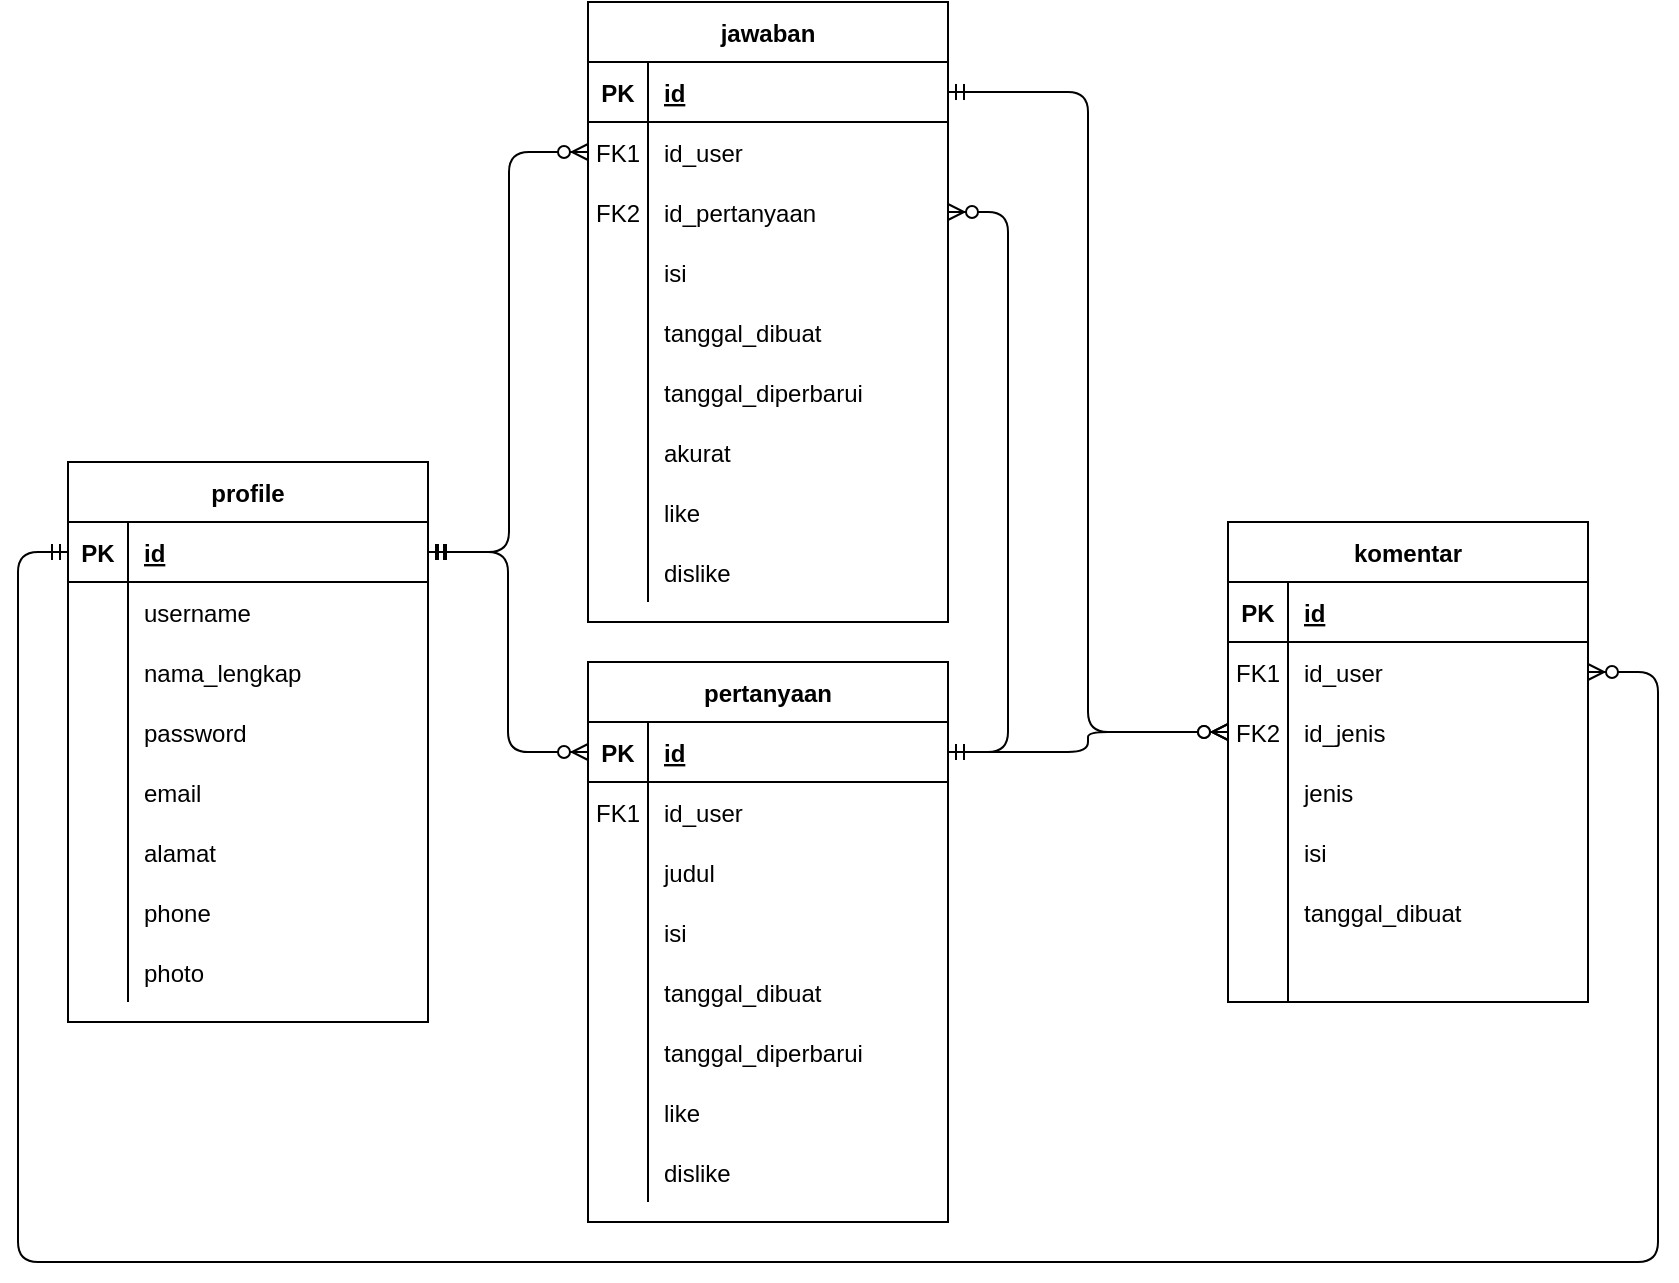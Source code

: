<mxfile version="13.5.9" type="github">
  <diagram id="R2lEEEUBdFMjLlhIrx00" name="Page-1">
    <mxGraphModel dx="2272" dy="832" grid="1" gridSize="10" guides="1" tooltips="1" connect="1" arrows="1" fold="1" page="1" pageScale="1" pageWidth="850" pageHeight="1100" math="0" shadow="0" extFonts="Permanent Marker^https://fonts.googleapis.com/css?family=Permanent+Marker">
      <root>
        <mxCell id="0" />
        <mxCell id="1" parent="0" />
        <mxCell id="hUfFqboqBr61ed0U_pwo-313" value="" style="edgeStyle=elbowEdgeStyle;fontSize=12;html=1;endArrow=ERzeroToMany;startArrow=ERmandOne;entryX=0;entryY=0.5;entryDx=0;entryDy=0;" edge="1" parent="1" source="hUfFqboqBr61ed0U_pwo-174" target="hUfFqboqBr61ed0U_pwo-225">
          <mxGeometry width="100" height="100" relative="1" as="geometry">
            <mxPoint x="25" y="400" as="sourcePoint" />
            <mxPoint x="125" y="300" as="targetPoint" />
          </mxGeometry>
        </mxCell>
        <mxCell id="hUfFqboqBr61ed0U_pwo-314" value="" style="edgeStyle=elbowEdgeStyle;fontSize=12;html=1;endArrow=ERzeroToMany;startArrow=ERmandOne;entryX=0;entryY=0.5;entryDx=0;entryDy=0;" edge="1" parent="1" target="hUfFqboqBr61ed0U_pwo-273">
          <mxGeometry width="100" height="100" relative="1" as="geometry">
            <mxPoint x="36" y="305" as="sourcePoint" />
            <mxPoint x="145" y="360" as="targetPoint" />
          </mxGeometry>
        </mxCell>
        <mxCell id="hUfFqboqBr61ed0U_pwo-315" value="" style="edgeStyle=entityRelationEdgeStyle;fontSize=12;html=1;endArrow=ERzeroToMany;startArrow=ERmandOne;exitX=1;exitY=0.5;exitDx=0;exitDy=0;" edge="1" parent="1" source="hUfFqboqBr61ed0U_pwo-225" target="hUfFqboqBr61ed0U_pwo-266">
          <mxGeometry width="100" height="100" relative="1" as="geometry">
            <mxPoint x="335" y="480" as="sourcePoint" />
            <mxPoint x="435" y="380" as="targetPoint" />
          </mxGeometry>
        </mxCell>
        <mxCell id="hUfFqboqBr61ed0U_pwo-317" value="" style="edgeStyle=elbowEdgeStyle;fontSize=12;html=1;endArrow=ERzeroToMany;startArrow=ERmandOne;exitX=1;exitY=0.5;exitDx=0;exitDy=0;entryX=0;entryY=0.5;entryDx=0;entryDy=0;" edge="1" parent="1" source="hUfFqboqBr61ed0U_pwo-225" target="hUfFqboqBr61ed0U_pwo-302">
          <mxGeometry width="100" height="100" relative="1" as="geometry">
            <mxPoint x="335" y="480" as="sourcePoint" />
            <mxPoint x="435" y="380" as="targetPoint" />
          </mxGeometry>
        </mxCell>
        <mxCell id="hUfFqboqBr61ed0U_pwo-318" value="" style="edgeStyle=elbowEdgeStyle;fontSize=12;html=1;endArrow=ERzeroToMany;startArrow=ERmandOne;exitX=1;exitY=0.5;exitDx=0;exitDy=0;entryX=0;entryY=0.5;entryDx=0;entryDy=0;" edge="1" parent="1" source="hUfFqboqBr61ed0U_pwo-254" target="hUfFqboqBr61ed0U_pwo-302">
          <mxGeometry width="100" height="100" relative="1" as="geometry">
            <mxPoint x="355" y="220" as="sourcePoint" />
            <mxPoint x="455" y="120" as="targetPoint" />
          </mxGeometry>
        </mxCell>
        <mxCell id="hUfFqboqBr61ed0U_pwo-173" value="profile" style="shape=table;startSize=30;container=1;collapsible=1;childLayout=tableLayout;fixedRows=1;rowLines=0;fontStyle=1;align=center;resizeLast=1;" vertex="1" parent="1">
          <mxGeometry x="-145" y="260" width="180" height="280" as="geometry" />
        </mxCell>
        <mxCell id="hUfFqboqBr61ed0U_pwo-174" value="" style="shape=partialRectangle;collapsible=0;dropTarget=0;pointerEvents=0;fillColor=none;top=0;left=0;bottom=1;right=0;points=[[0,0.5],[1,0.5]];portConstraint=eastwest;" vertex="1" parent="hUfFqboqBr61ed0U_pwo-173">
          <mxGeometry y="30" width="180" height="30" as="geometry" />
        </mxCell>
        <mxCell id="hUfFqboqBr61ed0U_pwo-175" value="PK" style="shape=partialRectangle;connectable=0;fillColor=none;top=0;left=0;bottom=0;right=0;fontStyle=1;overflow=hidden;" vertex="1" parent="hUfFqboqBr61ed0U_pwo-174">
          <mxGeometry width="30" height="30" as="geometry" />
        </mxCell>
        <mxCell id="hUfFqboqBr61ed0U_pwo-176" value="id" style="shape=partialRectangle;connectable=0;fillColor=none;top=0;left=0;bottom=0;right=0;align=left;spacingLeft=6;fontStyle=5;overflow=hidden;" vertex="1" parent="hUfFqboqBr61ed0U_pwo-174">
          <mxGeometry x="30" width="150" height="30" as="geometry" />
        </mxCell>
        <mxCell id="hUfFqboqBr61ed0U_pwo-177" value="" style="shape=partialRectangle;collapsible=0;dropTarget=0;pointerEvents=0;fillColor=none;top=0;left=0;bottom=0;right=0;points=[[0,0.5],[1,0.5]];portConstraint=eastwest;" vertex="1" parent="hUfFqboqBr61ed0U_pwo-173">
          <mxGeometry y="60" width="180" height="30" as="geometry" />
        </mxCell>
        <mxCell id="hUfFqboqBr61ed0U_pwo-178" value="" style="shape=partialRectangle;connectable=0;fillColor=none;top=0;left=0;bottom=0;right=0;editable=1;overflow=hidden;" vertex="1" parent="hUfFqboqBr61ed0U_pwo-177">
          <mxGeometry width="30" height="30" as="geometry" />
        </mxCell>
        <mxCell id="hUfFqboqBr61ed0U_pwo-179" value="username" style="shape=partialRectangle;connectable=0;fillColor=none;top=0;left=0;bottom=0;right=0;align=left;spacingLeft=6;overflow=hidden;" vertex="1" parent="hUfFqboqBr61ed0U_pwo-177">
          <mxGeometry x="30" width="150" height="30" as="geometry" />
        </mxCell>
        <mxCell id="hUfFqboqBr61ed0U_pwo-180" value="" style="shape=partialRectangle;collapsible=0;dropTarget=0;pointerEvents=0;fillColor=none;top=0;left=0;bottom=0;right=0;points=[[0,0.5],[1,0.5]];portConstraint=eastwest;" vertex="1" parent="hUfFqboqBr61ed0U_pwo-173">
          <mxGeometry y="90" width="180" height="30" as="geometry" />
        </mxCell>
        <mxCell id="hUfFqboqBr61ed0U_pwo-181" value="" style="shape=partialRectangle;connectable=0;fillColor=none;top=0;left=0;bottom=0;right=0;editable=1;overflow=hidden;" vertex="1" parent="hUfFqboqBr61ed0U_pwo-180">
          <mxGeometry width="30" height="30" as="geometry" />
        </mxCell>
        <mxCell id="hUfFqboqBr61ed0U_pwo-182" value="nama_lengkap" style="shape=partialRectangle;connectable=0;fillColor=none;top=0;left=0;bottom=0;right=0;align=left;spacingLeft=6;overflow=hidden;" vertex="1" parent="hUfFqboqBr61ed0U_pwo-180">
          <mxGeometry x="30" width="150" height="30" as="geometry" />
        </mxCell>
        <mxCell id="hUfFqboqBr61ed0U_pwo-212" value="" style="shape=partialRectangle;collapsible=0;dropTarget=0;pointerEvents=0;fillColor=none;top=0;left=0;bottom=0;right=0;points=[[0,0.5],[1,0.5]];portConstraint=eastwest;" vertex="1" parent="hUfFqboqBr61ed0U_pwo-173">
          <mxGeometry y="120" width="180" height="30" as="geometry" />
        </mxCell>
        <mxCell id="hUfFqboqBr61ed0U_pwo-213" value="" style="shape=partialRectangle;connectable=0;fillColor=none;top=0;left=0;bottom=0;right=0;editable=1;overflow=hidden;" vertex="1" parent="hUfFqboqBr61ed0U_pwo-212">
          <mxGeometry width="30" height="30" as="geometry" />
        </mxCell>
        <mxCell id="hUfFqboqBr61ed0U_pwo-214" value="password" style="shape=partialRectangle;connectable=0;fillColor=none;top=0;left=0;bottom=0;right=0;align=left;spacingLeft=6;overflow=hidden;" vertex="1" parent="hUfFqboqBr61ed0U_pwo-212">
          <mxGeometry x="30" width="150" height="30" as="geometry" />
        </mxCell>
        <mxCell id="hUfFqboqBr61ed0U_pwo-215" value="" style="shape=partialRectangle;collapsible=0;dropTarget=0;pointerEvents=0;fillColor=none;top=0;left=0;bottom=0;right=0;points=[[0,0.5],[1,0.5]];portConstraint=eastwest;" vertex="1" parent="hUfFqboqBr61ed0U_pwo-173">
          <mxGeometry y="150" width="180" height="30" as="geometry" />
        </mxCell>
        <mxCell id="hUfFqboqBr61ed0U_pwo-216" value="" style="shape=partialRectangle;connectable=0;fillColor=none;top=0;left=0;bottom=0;right=0;editable=1;overflow=hidden;" vertex="1" parent="hUfFqboqBr61ed0U_pwo-215">
          <mxGeometry width="30" height="30" as="geometry" />
        </mxCell>
        <mxCell id="hUfFqboqBr61ed0U_pwo-217" value="email" style="shape=partialRectangle;connectable=0;fillColor=none;top=0;left=0;bottom=0;right=0;align=left;spacingLeft=6;overflow=hidden;" vertex="1" parent="hUfFqboqBr61ed0U_pwo-215">
          <mxGeometry x="30" width="150" height="30" as="geometry" />
        </mxCell>
        <mxCell id="hUfFqboqBr61ed0U_pwo-218" value="" style="shape=partialRectangle;collapsible=0;dropTarget=0;pointerEvents=0;fillColor=none;top=0;left=0;bottom=0;right=0;points=[[0,0.5],[1,0.5]];portConstraint=eastwest;" vertex="1" parent="hUfFqboqBr61ed0U_pwo-173">
          <mxGeometry y="180" width="180" height="30" as="geometry" />
        </mxCell>
        <mxCell id="hUfFqboqBr61ed0U_pwo-219" value="" style="shape=partialRectangle;connectable=0;fillColor=none;top=0;left=0;bottom=0;right=0;editable=1;overflow=hidden;" vertex="1" parent="hUfFqboqBr61ed0U_pwo-218">
          <mxGeometry width="30" height="30" as="geometry" />
        </mxCell>
        <mxCell id="hUfFqboqBr61ed0U_pwo-220" value="alamat" style="shape=partialRectangle;connectable=0;fillColor=none;top=0;left=0;bottom=0;right=0;align=left;spacingLeft=6;overflow=hidden;" vertex="1" parent="hUfFqboqBr61ed0U_pwo-218">
          <mxGeometry x="30" width="150" height="30" as="geometry" />
        </mxCell>
        <mxCell id="hUfFqboqBr61ed0U_pwo-221" value="" style="shape=partialRectangle;collapsible=0;dropTarget=0;pointerEvents=0;fillColor=none;top=0;left=0;bottom=0;right=0;points=[[0,0.5],[1,0.5]];portConstraint=eastwest;" vertex="1" parent="hUfFqboqBr61ed0U_pwo-173">
          <mxGeometry y="210" width="180" height="30" as="geometry" />
        </mxCell>
        <mxCell id="hUfFqboqBr61ed0U_pwo-222" value="" style="shape=partialRectangle;connectable=0;fillColor=none;top=0;left=0;bottom=0;right=0;editable=1;overflow=hidden;" vertex="1" parent="hUfFqboqBr61ed0U_pwo-221">
          <mxGeometry width="30" height="30" as="geometry" />
        </mxCell>
        <mxCell id="hUfFqboqBr61ed0U_pwo-223" value="phone" style="shape=partialRectangle;connectable=0;fillColor=none;top=0;left=0;bottom=0;right=0;align=left;spacingLeft=6;overflow=hidden;" vertex="1" parent="hUfFqboqBr61ed0U_pwo-221">
          <mxGeometry x="30" width="150" height="30" as="geometry" />
        </mxCell>
        <mxCell id="hUfFqboqBr61ed0U_pwo-183" value="" style="shape=partialRectangle;collapsible=0;dropTarget=0;pointerEvents=0;fillColor=none;top=0;left=0;bottom=0;right=0;points=[[0,0.5],[1,0.5]];portConstraint=eastwest;" vertex="1" parent="hUfFqboqBr61ed0U_pwo-173">
          <mxGeometry y="240" width="180" height="30" as="geometry" />
        </mxCell>
        <mxCell id="hUfFqboqBr61ed0U_pwo-184" value="" style="shape=partialRectangle;connectable=0;fillColor=none;top=0;left=0;bottom=0;right=0;editable=1;overflow=hidden;" vertex="1" parent="hUfFqboqBr61ed0U_pwo-183">
          <mxGeometry width="30" height="30" as="geometry" />
        </mxCell>
        <mxCell id="hUfFqboqBr61ed0U_pwo-185" value="photo" style="shape=partialRectangle;connectable=0;fillColor=none;top=0;left=0;bottom=0;right=0;align=left;spacingLeft=6;overflow=hidden;" vertex="1" parent="hUfFqboqBr61ed0U_pwo-183">
          <mxGeometry x="30" width="150" height="30" as="geometry" />
        </mxCell>
        <mxCell id="hUfFqboqBr61ed0U_pwo-253" value="jawaban" style="shape=table;startSize=30;container=1;collapsible=1;childLayout=tableLayout;fixedRows=1;rowLines=0;fontStyle=1;align=center;resizeLast=1;" vertex="1" parent="1">
          <mxGeometry x="115" y="30" width="180" height="310" as="geometry" />
        </mxCell>
        <mxCell id="hUfFqboqBr61ed0U_pwo-254" value="" style="shape=partialRectangle;collapsible=0;dropTarget=0;pointerEvents=0;fillColor=none;top=0;left=0;bottom=1;right=0;points=[[0,0.5],[1,0.5]];portConstraint=eastwest;" vertex="1" parent="hUfFqboqBr61ed0U_pwo-253">
          <mxGeometry y="30" width="180" height="30" as="geometry" />
        </mxCell>
        <mxCell id="hUfFqboqBr61ed0U_pwo-255" value="PK" style="shape=partialRectangle;connectable=0;fillColor=none;top=0;left=0;bottom=0;right=0;fontStyle=1;overflow=hidden;" vertex="1" parent="hUfFqboqBr61ed0U_pwo-254">
          <mxGeometry width="30" height="30" as="geometry" />
        </mxCell>
        <mxCell id="hUfFqboqBr61ed0U_pwo-256" value="id" style="shape=partialRectangle;connectable=0;fillColor=none;top=0;left=0;bottom=0;right=0;align=left;spacingLeft=6;fontStyle=5;overflow=hidden;" vertex="1" parent="hUfFqboqBr61ed0U_pwo-254">
          <mxGeometry x="30" width="150" height="30" as="geometry" />
        </mxCell>
        <mxCell id="hUfFqboqBr61ed0U_pwo-273" value="" style="shape=partialRectangle;collapsible=0;dropTarget=0;pointerEvents=0;fillColor=none;top=0;left=0;bottom=0;right=0;points=[[0,0.5],[1,0.5]];portConstraint=eastwest;" vertex="1" parent="hUfFqboqBr61ed0U_pwo-253">
          <mxGeometry y="60" width="180" height="30" as="geometry" />
        </mxCell>
        <mxCell id="hUfFqboqBr61ed0U_pwo-274" value="FK1" style="shape=partialRectangle;connectable=0;fillColor=none;top=0;left=0;bottom=0;right=0;fontStyle=0;overflow=hidden;" vertex="1" parent="hUfFqboqBr61ed0U_pwo-273">
          <mxGeometry width="30" height="30" as="geometry" />
        </mxCell>
        <mxCell id="hUfFqboqBr61ed0U_pwo-275" value="id_user" style="shape=partialRectangle;connectable=0;fillColor=none;top=0;left=0;bottom=0;right=0;align=left;spacingLeft=6;fontStyle=0;overflow=hidden;" vertex="1" parent="hUfFqboqBr61ed0U_pwo-273">
          <mxGeometry x="30" width="150" height="30" as="geometry" />
        </mxCell>
        <mxCell id="hUfFqboqBr61ed0U_pwo-266" value="" style="shape=partialRectangle;collapsible=0;dropTarget=0;pointerEvents=0;fillColor=none;top=0;left=0;bottom=0;right=0;points=[[0,0.5],[1,0.5]];portConstraint=eastwest;" vertex="1" parent="hUfFqboqBr61ed0U_pwo-253">
          <mxGeometry y="90" width="180" height="30" as="geometry" />
        </mxCell>
        <mxCell id="hUfFqboqBr61ed0U_pwo-267" value="FK2" style="shape=partialRectangle;connectable=0;fillColor=none;top=0;left=0;bottom=0;right=0;fontStyle=0;overflow=hidden;" vertex="1" parent="hUfFqboqBr61ed0U_pwo-266">
          <mxGeometry width="30" height="30" as="geometry" />
        </mxCell>
        <mxCell id="hUfFqboqBr61ed0U_pwo-268" value="id_pertanyaan" style="shape=partialRectangle;connectable=0;fillColor=none;top=0;left=0;bottom=0;right=0;align=left;spacingLeft=6;fontStyle=0;overflow=hidden;" vertex="1" parent="hUfFqboqBr61ed0U_pwo-266">
          <mxGeometry x="30" width="150" height="30" as="geometry" />
        </mxCell>
        <mxCell id="hUfFqboqBr61ed0U_pwo-257" value="" style="shape=partialRectangle;collapsible=0;dropTarget=0;pointerEvents=0;fillColor=none;top=0;left=0;bottom=0;right=0;points=[[0,0.5],[1,0.5]];portConstraint=eastwest;" vertex="1" parent="hUfFqboqBr61ed0U_pwo-253">
          <mxGeometry y="120" width="180" height="30" as="geometry" />
        </mxCell>
        <mxCell id="hUfFqboqBr61ed0U_pwo-258" value="" style="shape=partialRectangle;connectable=0;fillColor=none;top=0;left=0;bottom=0;right=0;editable=1;overflow=hidden;" vertex="1" parent="hUfFqboqBr61ed0U_pwo-257">
          <mxGeometry width="30" height="30" as="geometry" />
        </mxCell>
        <mxCell id="hUfFqboqBr61ed0U_pwo-259" value="isi" style="shape=partialRectangle;connectable=0;fillColor=none;top=0;left=0;bottom=0;right=0;align=left;spacingLeft=6;overflow=hidden;" vertex="1" parent="hUfFqboqBr61ed0U_pwo-257">
          <mxGeometry x="30" width="150" height="30" as="geometry" />
        </mxCell>
        <mxCell id="hUfFqboqBr61ed0U_pwo-260" value="" style="shape=partialRectangle;collapsible=0;dropTarget=0;pointerEvents=0;fillColor=none;top=0;left=0;bottom=0;right=0;points=[[0,0.5],[1,0.5]];portConstraint=eastwest;" vertex="1" parent="hUfFqboqBr61ed0U_pwo-253">
          <mxGeometry y="150" width="180" height="30" as="geometry" />
        </mxCell>
        <mxCell id="hUfFqboqBr61ed0U_pwo-261" value="" style="shape=partialRectangle;connectable=0;fillColor=none;top=0;left=0;bottom=0;right=0;editable=1;overflow=hidden;" vertex="1" parent="hUfFqboqBr61ed0U_pwo-260">
          <mxGeometry width="30" height="30" as="geometry" />
        </mxCell>
        <mxCell id="hUfFqboqBr61ed0U_pwo-262" value="tanggal_dibuat" style="shape=partialRectangle;connectable=0;fillColor=none;top=0;left=0;bottom=0;right=0;align=left;spacingLeft=6;overflow=hidden;" vertex="1" parent="hUfFqboqBr61ed0U_pwo-260">
          <mxGeometry x="30" width="150" height="30" as="geometry" />
        </mxCell>
        <mxCell id="hUfFqboqBr61ed0U_pwo-276" value="" style="shape=partialRectangle;collapsible=0;dropTarget=0;pointerEvents=0;fillColor=none;top=0;left=0;bottom=0;right=0;points=[[0,0.5],[1,0.5]];portConstraint=eastwest;" vertex="1" parent="hUfFqboqBr61ed0U_pwo-253">
          <mxGeometry y="180" width="180" height="30" as="geometry" />
        </mxCell>
        <mxCell id="hUfFqboqBr61ed0U_pwo-277" value="" style="shape=partialRectangle;connectable=0;fillColor=none;top=0;left=0;bottom=0;right=0;editable=1;overflow=hidden;" vertex="1" parent="hUfFqboqBr61ed0U_pwo-276">
          <mxGeometry width="30" height="30" as="geometry" />
        </mxCell>
        <mxCell id="hUfFqboqBr61ed0U_pwo-278" value="tanggal_diperbarui" style="shape=partialRectangle;connectable=0;fillColor=none;top=0;left=0;bottom=0;right=0;align=left;spacingLeft=6;overflow=hidden;" vertex="1" parent="hUfFqboqBr61ed0U_pwo-276">
          <mxGeometry x="30" width="150" height="30" as="geometry" />
        </mxCell>
        <mxCell id="hUfFqboqBr61ed0U_pwo-283" value="" style="shape=partialRectangle;collapsible=0;dropTarget=0;pointerEvents=0;fillColor=none;top=0;left=0;bottom=0;right=0;points=[[0,0.5],[1,0.5]];portConstraint=eastwest;" vertex="1" parent="hUfFqboqBr61ed0U_pwo-253">
          <mxGeometry y="210" width="180" height="30" as="geometry" />
        </mxCell>
        <mxCell id="hUfFqboqBr61ed0U_pwo-284" value="" style="shape=partialRectangle;connectable=0;fillColor=none;top=0;left=0;bottom=0;right=0;editable=1;overflow=hidden;" vertex="1" parent="hUfFqboqBr61ed0U_pwo-283">
          <mxGeometry width="30" height="30" as="geometry" />
        </mxCell>
        <mxCell id="hUfFqboqBr61ed0U_pwo-285" value="akurat" style="shape=partialRectangle;connectable=0;fillColor=none;top=0;left=0;bottom=0;right=0;align=left;spacingLeft=6;overflow=hidden;" vertex="1" parent="hUfFqboqBr61ed0U_pwo-283">
          <mxGeometry x="30" width="150" height="30" as="geometry" />
        </mxCell>
        <mxCell id="hUfFqboqBr61ed0U_pwo-286" value="" style="shape=partialRectangle;collapsible=0;dropTarget=0;pointerEvents=0;fillColor=none;top=0;left=0;bottom=0;right=0;points=[[0,0.5],[1,0.5]];portConstraint=eastwest;" vertex="1" parent="hUfFqboqBr61ed0U_pwo-253">
          <mxGeometry y="240" width="180" height="30" as="geometry" />
        </mxCell>
        <mxCell id="hUfFqboqBr61ed0U_pwo-287" value="" style="shape=partialRectangle;connectable=0;fillColor=none;top=0;left=0;bottom=0;right=0;editable=1;overflow=hidden;" vertex="1" parent="hUfFqboqBr61ed0U_pwo-286">
          <mxGeometry width="30" height="30" as="geometry" />
        </mxCell>
        <mxCell id="hUfFqboqBr61ed0U_pwo-288" value="like" style="shape=partialRectangle;connectable=0;fillColor=none;top=0;left=0;bottom=0;right=0;align=left;spacingLeft=6;overflow=hidden;" vertex="1" parent="hUfFqboqBr61ed0U_pwo-286">
          <mxGeometry x="30" width="150" height="30" as="geometry" />
        </mxCell>
        <mxCell id="hUfFqboqBr61ed0U_pwo-263" value="" style="shape=partialRectangle;collapsible=0;dropTarget=0;pointerEvents=0;fillColor=none;top=0;left=0;bottom=0;right=0;points=[[0,0.5],[1,0.5]];portConstraint=eastwest;" vertex="1" parent="hUfFqboqBr61ed0U_pwo-253">
          <mxGeometry y="270" width="180" height="30" as="geometry" />
        </mxCell>
        <mxCell id="hUfFqboqBr61ed0U_pwo-264" value="" style="shape=partialRectangle;connectable=0;fillColor=none;top=0;left=0;bottom=0;right=0;editable=1;overflow=hidden;" vertex="1" parent="hUfFqboqBr61ed0U_pwo-263">
          <mxGeometry width="30" height="30" as="geometry" />
        </mxCell>
        <mxCell id="hUfFqboqBr61ed0U_pwo-265" value="dislike" style="shape=partialRectangle;connectable=0;fillColor=none;top=0;left=0;bottom=0;right=0;align=left;spacingLeft=6;overflow=hidden;" vertex="1" parent="hUfFqboqBr61ed0U_pwo-263">
          <mxGeometry x="30" width="150" height="30" as="geometry" />
        </mxCell>
        <mxCell id="hUfFqboqBr61ed0U_pwo-289" value="komentar" style="shape=table;startSize=30;container=1;collapsible=1;childLayout=tableLayout;fixedRows=1;rowLines=0;fontStyle=1;align=center;resizeLast=1;" vertex="1" parent="1">
          <mxGeometry x="435" y="290" width="180" height="240" as="geometry" />
        </mxCell>
        <mxCell id="hUfFqboqBr61ed0U_pwo-290" value="" style="shape=partialRectangle;collapsible=0;dropTarget=0;pointerEvents=0;fillColor=none;top=0;left=0;bottom=1;right=0;points=[[0,0.5],[1,0.5]];portConstraint=eastwest;" vertex="1" parent="hUfFqboqBr61ed0U_pwo-289">
          <mxGeometry y="30" width="180" height="30" as="geometry" />
        </mxCell>
        <mxCell id="hUfFqboqBr61ed0U_pwo-291" value="PK" style="shape=partialRectangle;connectable=0;fillColor=none;top=0;left=0;bottom=0;right=0;fontStyle=1;overflow=hidden;" vertex="1" parent="hUfFqboqBr61ed0U_pwo-290">
          <mxGeometry width="30" height="30" as="geometry" />
        </mxCell>
        <mxCell id="hUfFqboqBr61ed0U_pwo-292" value="id" style="shape=partialRectangle;connectable=0;fillColor=none;top=0;left=0;bottom=0;right=0;align=left;spacingLeft=6;fontStyle=5;overflow=hidden;" vertex="1" parent="hUfFqboqBr61ed0U_pwo-290">
          <mxGeometry x="30" width="150" height="30" as="geometry" />
        </mxCell>
        <mxCell id="hUfFqboqBr61ed0U_pwo-305" value="" style="shape=partialRectangle;collapsible=0;dropTarget=0;pointerEvents=0;fillColor=none;top=0;left=0;bottom=0;right=0;points=[[0,0.5],[1,0.5]];portConstraint=eastwest;" vertex="1" parent="hUfFqboqBr61ed0U_pwo-289">
          <mxGeometry y="60" width="180" height="30" as="geometry" />
        </mxCell>
        <mxCell id="hUfFqboqBr61ed0U_pwo-306" value="FK1" style="shape=partialRectangle;connectable=0;fillColor=none;top=0;left=0;bottom=0;right=0;fontStyle=0;overflow=hidden;" vertex="1" parent="hUfFqboqBr61ed0U_pwo-305">
          <mxGeometry width="30" height="30" as="geometry" />
        </mxCell>
        <mxCell id="hUfFqboqBr61ed0U_pwo-307" value="id_user" style="shape=partialRectangle;connectable=0;fillColor=none;top=0;left=0;bottom=0;right=0;align=left;spacingLeft=6;fontStyle=0;overflow=hidden;" vertex="1" parent="hUfFqboqBr61ed0U_pwo-305">
          <mxGeometry x="30" width="150" height="30" as="geometry" />
        </mxCell>
        <mxCell id="hUfFqboqBr61ed0U_pwo-302" value="" style="shape=partialRectangle;collapsible=0;dropTarget=0;pointerEvents=0;fillColor=none;top=0;left=0;bottom=0;right=0;points=[[0,0.5],[1,0.5]];portConstraint=eastwest;" vertex="1" parent="hUfFqboqBr61ed0U_pwo-289">
          <mxGeometry y="90" width="180" height="30" as="geometry" />
        </mxCell>
        <mxCell id="hUfFqboqBr61ed0U_pwo-303" value="FK2" style="shape=partialRectangle;connectable=0;fillColor=none;top=0;left=0;bottom=0;right=0;fontStyle=0;overflow=hidden;" vertex="1" parent="hUfFqboqBr61ed0U_pwo-302">
          <mxGeometry width="30" height="30" as="geometry" />
        </mxCell>
        <mxCell id="hUfFqboqBr61ed0U_pwo-304" value="id_jenis" style="shape=partialRectangle;connectable=0;fillColor=none;top=0;left=0;bottom=0;right=0;align=left;spacingLeft=6;fontStyle=0;overflow=hidden;" vertex="1" parent="hUfFqboqBr61ed0U_pwo-302">
          <mxGeometry x="30" width="150" height="30" as="geometry" />
        </mxCell>
        <mxCell id="hUfFqboqBr61ed0U_pwo-293" value="" style="shape=partialRectangle;collapsible=0;dropTarget=0;pointerEvents=0;fillColor=none;top=0;left=0;bottom=0;right=0;points=[[0,0.5],[1,0.5]];portConstraint=eastwest;" vertex="1" parent="hUfFqboqBr61ed0U_pwo-289">
          <mxGeometry y="120" width="180" height="30" as="geometry" />
        </mxCell>
        <mxCell id="hUfFqboqBr61ed0U_pwo-294" value="" style="shape=partialRectangle;connectable=0;fillColor=none;top=0;left=0;bottom=0;right=0;editable=1;overflow=hidden;" vertex="1" parent="hUfFqboqBr61ed0U_pwo-293">
          <mxGeometry width="30" height="30" as="geometry" />
        </mxCell>
        <mxCell id="hUfFqboqBr61ed0U_pwo-295" value="jenis" style="shape=partialRectangle;connectable=0;fillColor=none;top=0;left=0;bottom=0;right=0;align=left;spacingLeft=6;overflow=hidden;" vertex="1" parent="hUfFqboqBr61ed0U_pwo-293">
          <mxGeometry x="30" width="150" height="30" as="geometry" />
        </mxCell>
        <mxCell id="hUfFqboqBr61ed0U_pwo-296" value="" style="shape=partialRectangle;collapsible=0;dropTarget=0;pointerEvents=0;fillColor=none;top=0;left=0;bottom=0;right=0;points=[[0,0.5],[1,0.5]];portConstraint=eastwest;" vertex="1" parent="hUfFqboqBr61ed0U_pwo-289">
          <mxGeometry y="150" width="180" height="30" as="geometry" />
        </mxCell>
        <mxCell id="hUfFqboqBr61ed0U_pwo-297" value="" style="shape=partialRectangle;connectable=0;fillColor=none;top=0;left=0;bottom=0;right=0;editable=1;overflow=hidden;" vertex="1" parent="hUfFqboqBr61ed0U_pwo-296">
          <mxGeometry width="30" height="30" as="geometry" />
        </mxCell>
        <mxCell id="hUfFqboqBr61ed0U_pwo-298" value="isi" style="shape=partialRectangle;connectable=0;fillColor=none;top=0;left=0;bottom=0;right=0;align=left;spacingLeft=6;overflow=hidden;" vertex="1" parent="hUfFqboqBr61ed0U_pwo-296">
          <mxGeometry x="30" width="150" height="30" as="geometry" />
        </mxCell>
        <mxCell id="hUfFqboqBr61ed0U_pwo-308" value="" style="shape=partialRectangle;collapsible=0;dropTarget=0;pointerEvents=0;fillColor=none;top=0;left=0;bottom=0;right=0;points=[[0,0.5],[1,0.5]];portConstraint=eastwest;" vertex="1" parent="hUfFqboqBr61ed0U_pwo-289">
          <mxGeometry y="180" width="180" height="30" as="geometry" />
        </mxCell>
        <mxCell id="hUfFqboqBr61ed0U_pwo-309" value="" style="shape=partialRectangle;connectable=0;fillColor=none;top=0;left=0;bottom=0;right=0;editable=1;overflow=hidden;" vertex="1" parent="hUfFqboqBr61ed0U_pwo-308">
          <mxGeometry width="30" height="30" as="geometry" />
        </mxCell>
        <mxCell id="hUfFqboqBr61ed0U_pwo-310" value="tanggal_dibuat" style="shape=partialRectangle;connectable=0;fillColor=none;top=0;left=0;bottom=0;right=0;align=left;spacingLeft=6;overflow=hidden;" vertex="1" parent="hUfFqboqBr61ed0U_pwo-308">
          <mxGeometry x="30" width="150" height="30" as="geometry" />
        </mxCell>
        <mxCell id="hUfFqboqBr61ed0U_pwo-299" value="" style="shape=partialRectangle;collapsible=0;dropTarget=0;pointerEvents=0;fillColor=none;top=0;left=0;bottom=0;right=0;points=[[0,0.5],[1,0.5]];portConstraint=eastwest;" vertex="1" parent="hUfFqboqBr61ed0U_pwo-289">
          <mxGeometry y="210" width="180" height="30" as="geometry" />
        </mxCell>
        <mxCell id="hUfFqboqBr61ed0U_pwo-300" value="" style="shape=partialRectangle;connectable=0;fillColor=none;top=0;left=0;bottom=0;right=0;editable=1;overflow=hidden;" vertex="1" parent="hUfFqboqBr61ed0U_pwo-299">
          <mxGeometry width="30" height="30" as="geometry" />
        </mxCell>
        <mxCell id="hUfFqboqBr61ed0U_pwo-301" value="" style="shape=partialRectangle;connectable=0;fillColor=none;top=0;left=0;bottom=0;right=0;align=left;spacingLeft=6;overflow=hidden;" vertex="1" parent="hUfFqboqBr61ed0U_pwo-299">
          <mxGeometry x="30" width="150" height="30" as="geometry" />
        </mxCell>
        <mxCell id="hUfFqboqBr61ed0U_pwo-224" value="pertanyaan" style="shape=table;startSize=30;container=1;collapsible=1;childLayout=tableLayout;fixedRows=1;rowLines=0;fontStyle=1;align=center;resizeLast=1;" vertex="1" parent="1">
          <mxGeometry x="115" y="360" width="180" height="280" as="geometry" />
        </mxCell>
        <mxCell id="hUfFqboqBr61ed0U_pwo-225" value="" style="shape=partialRectangle;collapsible=0;dropTarget=0;pointerEvents=0;fillColor=none;top=0;left=0;bottom=1;right=0;points=[[0,0.5],[1,0.5]];portConstraint=eastwest;" vertex="1" parent="hUfFqboqBr61ed0U_pwo-224">
          <mxGeometry y="30" width="180" height="30" as="geometry" />
        </mxCell>
        <mxCell id="hUfFqboqBr61ed0U_pwo-226" value="PK" style="shape=partialRectangle;connectable=0;fillColor=none;top=0;left=0;bottom=0;right=0;fontStyle=1;overflow=hidden;" vertex="1" parent="hUfFqboqBr61ed0U_pwo-225">
          <mxGeometry width="30" height="30" as="geometry" />
        </mxCell>
        <mxCell id="hUfFqboqBr61ed0U_pwo-227" value="id" style="shape=partialRectangle;connectable=0;fillColor=none;top=0;left=0;bottom=0;right=0;align=left;spacingLeft=6;fontStyle=5;overflow=hidden;" vertex="1" parent="hUfFqboqBr61ed0U_pwo-225">
          <mxGeometry x="30" width="150" height="30" as="geometry" />
        </mxCell>
        <mxCell id="hUfFqboqBr61ed0U_pwo-237" value="" style="shape=partialRectangle;collapsible=0;dropTarget=0;pointerEvents=0;fillColor=none;top=0;left=0;bottom=0;right=0;points=[[0,0.5],[1,0.5]];portConstraint=eastwest;" vertex="1" parent="hUfFqboqBr61ed0U_pwo-224">
          <mxGeometry y="60" width="180" height="30" as="geometry" />
        </mxCell>
        <mxCell id="hUfFqboqBr61ed0U_pwo-238" value="FK1" style="shape=partialRectangle;connectable=0;fillColor=none;top=0;left=0;bottom=0;right=0;fontStyle=0;overflow=hidden;" vertex="1" parent="hUfFqboqBr61ed0U_pwo-237">
          <mxGeometry width="30" height="30" as="geometry" />
        </mxCell>
        <mxCell id="hUfFqboqBr61ed0U_pwo-239" value="id_user" style="shape=partialRectangle;connectable=0;fillColor=none;top=0;left=0;bottom=0;right=0;align=left;spacingLeft=6;fontStyle=0;overflow=hidden;" vertex="1" parent="hUfFqboqBr61ed0U_pwo-237">
          <mxGeometry x="30" width="150" height="30" as="geometry" />
        </mxCell>
        <mxCell id="hUfFqboqBr61ed0U_pwo-228" value="" style="shape=partialRectangle;collapsible=0;dropTarget=0;pointerEvents=0;fillColor=none;top=0;left=0;bottom=0;right=0;points=[[0,0.5],[1,0.5]];portConstraint=eastwest;" vertex="1" parent="hUfFqboqBr61ed0U_pwo-224">
          <mxGeometry y="90" width="180" height="30" as="geometry" />
        </mxCell>
        <mxCell id="hUfFqboqBr61ed0U_pwo-229" value="" style="shape=partialRectangle;connectable=0;fillColor=none;top=0;left=0;bottom=0;right=0;editable=1;overflow=hidden;" vertex="1" parent="hUfFqboqBr61ed0U_pwo-228">
          <mxGeometry width="30" height="30" as="geometry" />
        </mxCell>
        <mxCell id="hUfFqboqBr61ed0U_pwo-230" value="judul" style="shape=partialRectangle;connectable=0;fillColor=none;top=0;left=0;bottom=0;right=0;align=left;spacingLeft=6;overflow=hidden;" vertex="1" parent="hUfFqboqBr61ed0U_pwo-228">
          <mxGeometry x="30" width="150" height="30" as="geometry" />
        </mxCell>
        <mxCell id="hUfFqboqBr61ed0U_pwo-231" value="" style="shape=partialRectangle;collapsible=0;dropTarget=0;pointerEvents=0;fillColor=none;top=0;left=0;bottom=0;right=0;points=[[0,0.5],[1,0.5]];portConstraint=eastwest;" vertex="1" parent="hUfFqboqBr61ed0U_pwo-224">
          <mxGeometry y="120" width="180" height="30" as="geometry" />
        </mxCell>
        <mxCell id="hUfFqboqBr61ed0U_pwo-232" value="" style="shape=partialRectangle;connectable=0;fillColor=none;top=0;left=0;bottom=0;right=0;editable=1;overflow=hidden;" vertex="1" parent="hUfFqboqBr61ed0U_pwo-231">
          <mxGeometry width="30" height="30" as="geometry" />
        </mxCell>
        <mxCell id="hUfFqboqBr61ed0U_pwo-233" value="isi" style="shape=partialRectangle;connectable=0;fillColor=none;top=0;left=0;bottom=0;right=0;align=left;spacingLeft=6;overflow=hidden;" vertex="1" parent="hUfFqboqBr61ed0U_pwo-231">
          <mxGeometry x="30" width="150" height="30" as="geometry" />
        </mxCell>
        <mxCell id="hUfFqboqBr61ed0U_pwo-240" value="" style="shape=partialRectangle;collapsible=0;dropTarget=0;pointerEvents=0;fillColor=none;top=0;left=0;bottom=0;right=0;points=[[0,0.5],[1,0.5]];portConstraint=eastwest;" vertex="1" parent="hUfFqboqBr61ed0U_pwo-224">
          <mxGeometry y="150" width="180" height="30" as="geometry" />
        </mxCell>
        <mxCell id="hUfFqboqBr61ed0U_pwo-241" value="" style="shape=partialRectangle;connectable=0;fillColor=none;top=0;left=0;bottom=0;right=0;editable=1;overflow=hidden;" vertex="1" parent="hUfFqboqBr61ed0U_pwo-240">
          <mxGeometry width="30" height="30" as="geometry" />
        </mxCell>
        <mxCell id="hUfFqboqBr61ed0U_pwo-242" value="tanggal_dibuat" style="shape=partialRectangle;connectable=0;fillColor=none;top=0;left=0;bottom=0;right=0;align=left;spacingLeft=6;overflow=hidden;" vertex="1" parent="hUfFqboqBr61ed0U_pwo-240">
          <mxGeometry x="30" width="150" height="30" as="geometry" />
        </mxCell>
        <mxCell id="hUfFqboqBr61ed0U_pwo-247" value="" style="shape=partialRectangle;collapsible=0;dropTarget=0;pointerEvents=0;fillColor=none;top=0;left=0;bottom=0;right=0;points=[[0,0.5],[1,0.5]];portConstraint=eastwest;" vertex="1" parent="hUfFqboqBr61ed0U_pwo-224">
          <mxGeometry y="180" width="180" height="30" as="geometry" />
        </mxCell>
        <mxCell id="hUfFqboqBr61ed0U_pwo-248" value="" style="shape=partialRectangle;connectable=0;fillColor=none;top=0;left=0;bottom=0;right=0;editable=1;overflow=hidden;" vertex="1" parent="hUfFqboqBr61ed0U_pwo-247">
          <mxGeometry width="30" height="30" as="geometry" />
        </mxCell>
        <mxCell id="hUfFqboqBr61ed0U_pwo-249" value="tanggal_diperbarui" style="shape=partialRectangle;connectable=0;fillColor=none;top=0;left=0;bottom=0;right=0;align=left;spacingLeft=6;overflow=hidden;" vertex="1" parent="hUfFqboqBr61ed0U_pwo-247">
          <mxGeometry x="30" width="150" height="30" as="geometry" />
        </mxCell>
        <mxCell id="hUfFqboqBr61ed0U_pwo-250" value="" style="shape=partialRectangle;collapsible=0;dropTarget=0;pointerEvents=0;fillColor=none;top=0;left=0;bottom=0;right=0;points=[[0,0.5],[1,0.5]];portConstraint=eastwest;" vertex="1" parent="hUfFqboqBr61ed0U_pwo-224">
          <mxGeometry y="210" width="180" height="30" as="geometry" />
        </mxCell>
        <mxCell id="hUfFqboqBr61ed0U_pwo-251" value="" style="shape=partialRectangle;connectable=0;fillColor=none;top=0;left=0;bottom=0;right=0;editable=1;overflow=hidden;" vertex="1" parent="hUfFqboqBr61ed0U_pwo-250">
          <mxGeometry width="30" height="30" as="geometry" />
        </mxCell>
        <mxCell id="hUfFqboqBr61ed0U_pwo-252" value="like" style="shape=partialRectangle;connectable=0;fillColor=none;top=0;left=0;bottom=0;right=0;align=left;spacingLeft=6;overflow=hidden;" vertex="1" parent="hUfFqboqBr61ed0U_pwo-250">
          <mxGeometry x="30" width="150" height="30" as="geometry" />
        </mxCell>
        <mxCell id="hUfFqboqBr61ed0U_pwo-234" value="" style="shape=partialRectangle;collapsible=0;dropTarget=0;pointerEvents=0;fillColor=none;top=0;left=0;bottom=0;right=0;points=[[0,0.5],[1,0.5]];portConstraint=eastwest;" vertex="1" parent="hUfFqboqBr61ed0U_pwo-224">
          <mxGeometry y="240" width="180" height="30" as="geometry" />
        </mxCell>
        <mxCell id="hUfFqboqBr61ed0U_pwo-235" value="" style="shape=partialRectangle;connectable=0;fillColor=none;top=0;left=0;bottom=0;right=0;editable=1;overflow=hidden;" vertex="1" parent="hUfFqboqBr61ed0U_pwo-234">
          <mxGeometry width="30" height="30" as="geometry" />
        </mxCell>
        <mxCell id="hUfFqboqBr61ed0U_pwo-236" value="dislike" style="shape=partialRectangle;connectable=0;fillColor=none;top=0;left=0;bottom=0;right=0;align=left;spacingLeft=6;overflow=hidden;" vertex="1" parent="hUfFqboqBr61ed0U_pwo-234">
          <mxGeometry x="30" width="150" height="30" as="geometry" />
        </mxCell>
        <mxCell id="hUfFqboqBr61ed0U_pwo-335" value="" style="edgeStyle=orthogonalEdgeStyle;fontSize=12;html=1;endArrow=ERzeroToMany;startArrow=ERmandOne;strokeColor=#000000;exitX=0;exitY=0.5;exitDx=0;exitDy=0;entryX=1;entryY=0.5;entryDx=0;entryDy=0;" edge="1" parent="1" source="hUfFqboqBr61ed0U_pwo-174" target="hUfFqboqBr61ed0U_pwo-305">
          <mxGeometry width="100" height="100" relative="1" as="geometry">
            <mxPoint x="-140" y="750" as="sourcePoint" />
            <mxPoint x="620" y="600" as="targetPoint" />
            <Array as="points">
              <mxPoint x="-170" y="305" />
              <mxPoint x="-170" y="660" />
              <mxPoint x="650" y="660" />
              <mxPoint x="650" y="365" />
            </Array>
          </mxGeometry>
        </mxCell>
      </root>
    </mxGraphModel>
  </diagram>
</mxfile>
